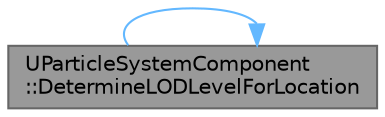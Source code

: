 digraph "UParticleSystemComponent::DetermineLODLevelForLocation"
{
 // INTERACTIVE_SVG=YES
 // LATEX_PDF_SIZE
  bgcolor="transparent";
  edge [fontname=Helvetica,fontsize=10,labelfontname=Helvetica,labelfontsize=10];
  node [fontname=Helvetica,fontsize=10,shape=box,height=0.2,width=0.4];
  rankdir="LR";
  Node1 [id="Node000001",label="UParticleSystemComponent\l::DetermineLODLevelForLocation",height=0.2,width=0.4,color="gray40", fillcolor="grey60", style="filled", fontcolor="black",tooltip="This will determine which LOD to use based off the specific ParticleSystem passed in and the distance..."];
  Node1 -> Node1 [id="edge1_Node000001_Node000001",color="steelblue1",style="solid",tooltip=" "];
}
